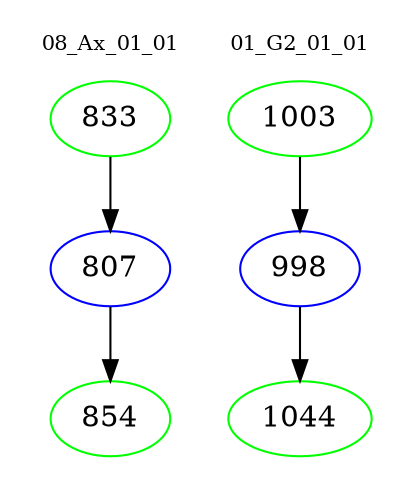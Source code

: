 digraph{
subgraph cluster_0 {
color = white
label = "08_Ax_01_01";
fontsize=10;
T0_833 [label="833", color="green"]
T0_833 -> T0_807 [color="black"]
T0_807 [label="807", color="blue"]
T0_807 -> T0_854 [color="black"]
T0_854 [label="854", color="green"]
}
subgraph cluster_1 {
color = white
label = "01_G2_01_01";
fontsize=10;
T1_1003 [label="1003", color="green"]
T1_1003 -> T1_998 [color="black"]
T1_998 [label="998", color="blue"]
T1_998 -> T1_1044 [color="black"]
T1_1044 [label="1044", color="green"]
}
}
